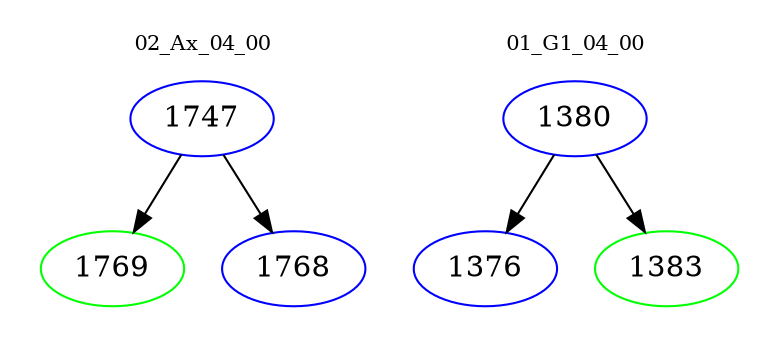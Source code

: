 digraph{
subgraph cluster_0 {
color = white
label = "02_Ax_04_00";
fontsize=10;
T0_1747 [label="1747", color="blue"]
T0_1747 -> T0_1769 [color="black"]
T0_1769 [label="1769", color="green"]
T0_1747 -> T0_1768 [color="black"]
T0_1768 [label="1768", color="blue"]
}
subgraph cluster_1 {
color = white
label = "01_G1_04_00";
fontsize=10;
T1_1380 [label="1380", color="blue"]
T1_1380 -> T1_1376 [color="black"]
T1_1376 [label="1376", color="blue"]
T1_1380 -> T1_1383 [color="black"]
T1_1383 [label="1383", color="green"]
}
}
